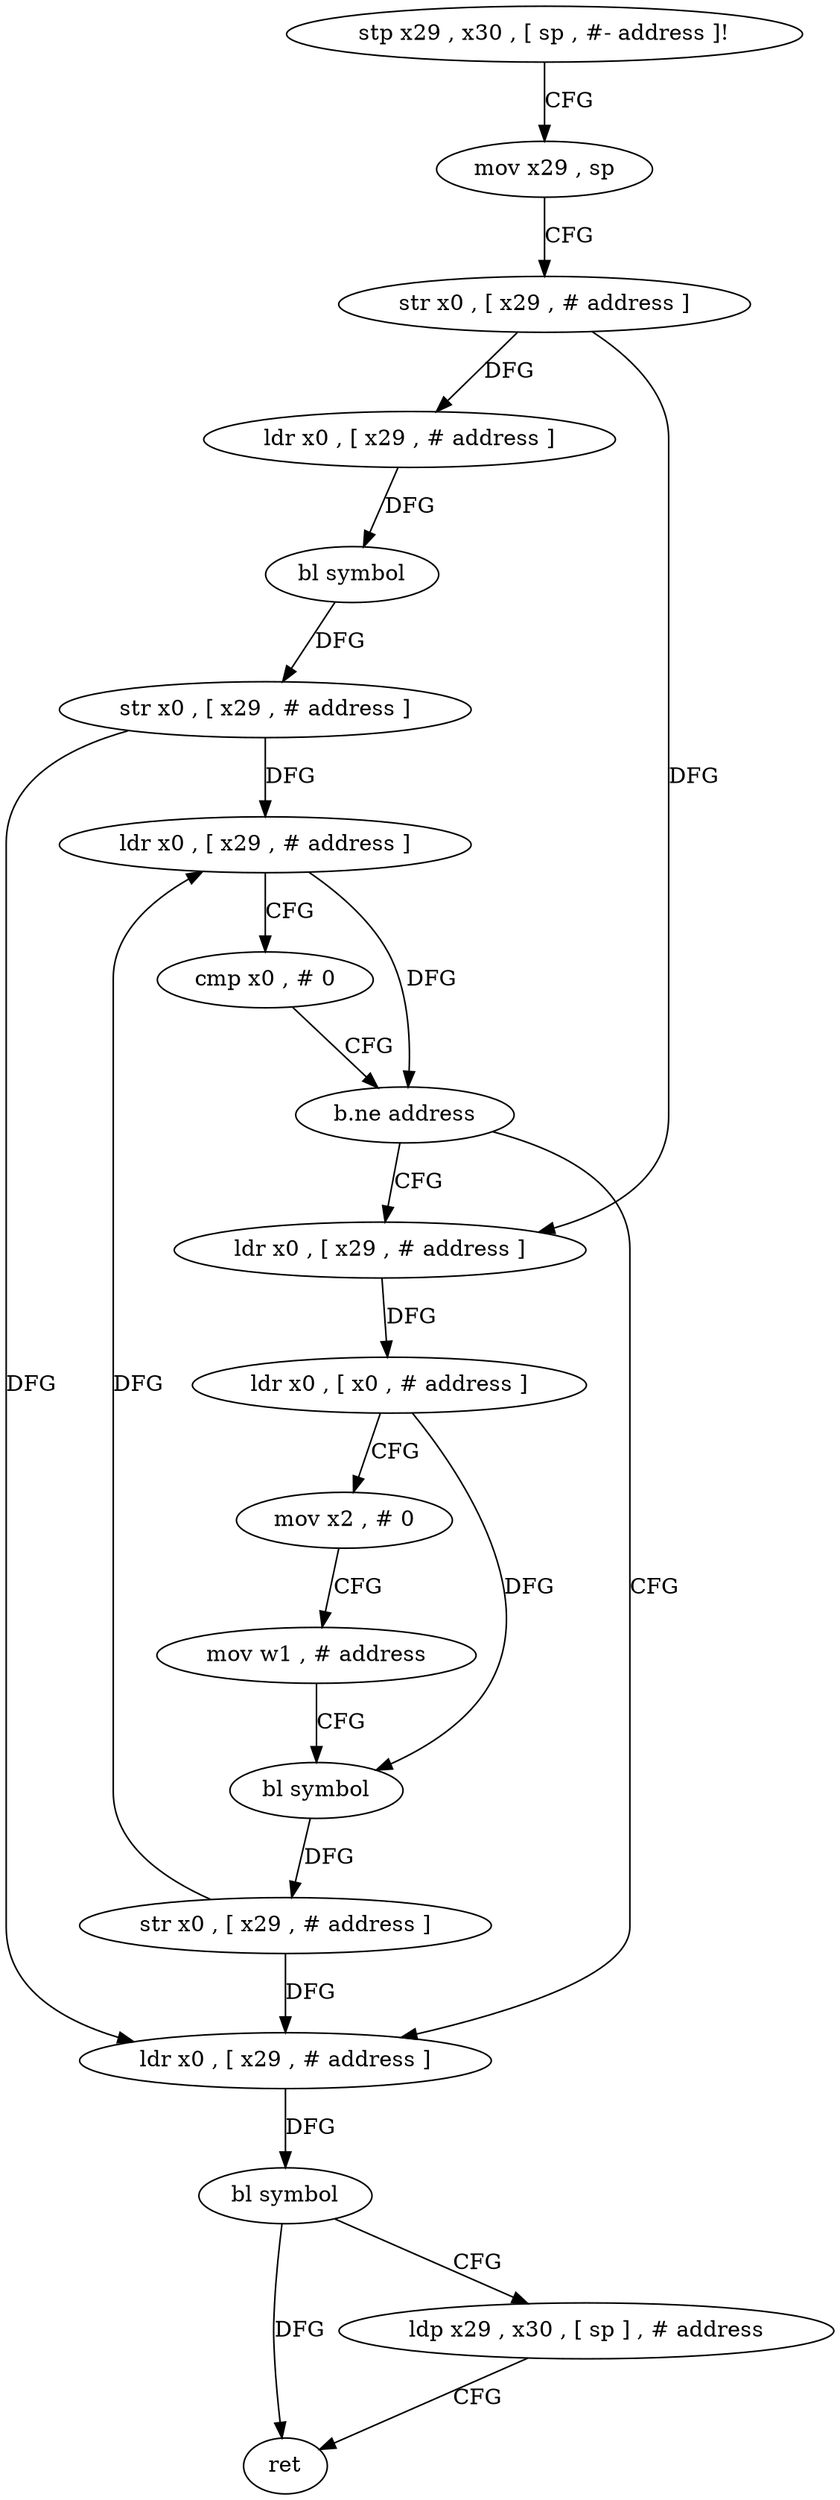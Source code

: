 digraph "func" {
"103604" [label = "stp x29 , x30 , [ sp , #- address ]!" ]
"103608" [label = "mov x29 , sp" ]
"103612" [label = "str x0 , [ x29 , # address ]" ]
"103616" [label = "ldr x0 , [ x29 , # address ]" ]
"103620" [label = "bl symbol" ]
"103624" [label = "str x0 , [ x29 , # address ]" ]
"103628" [label = "ldr x0 , [ x29 , # address ]" ]
"103632" [label = "cmp x0 , # 0" ]
"103636" [label = "b.ne address" ]
"103664" [label = "ldr x0 , [ x29 , # address ]" ]
"103640" [label = "ldr x0 , [ x29 , # address ]" ]
"103668" [label = "bl symbol" ]
"103672" [label = "ldp x29 , x30 , [ sp ] , # address" ]
"103676" [label = "ret" ]
"103644" [label = "ldr x0 , [ x0 , # address ]" ]
"103648" [label = "mov x2 , # 0" ]
"103652" [label = "mov w1 , # address" ]
"103656" [label = "bl symbol" ]
"103660" [label = "str x0 , [ x29 , # address ]" ]
"103604" -> "103608" [ label = "CFG" ]
"103608" -> "103612" [ label = "CFG" ]
"103612" -> "103616" [ label = "DFG" ]
"103612" -> "103640" [ label = "DFG" ]
"103616" -> "103620" [ label = "DFG" ]
"103620" -> "103624" [ label = "DFG" ]
"103624" -> "103628" [ label = "DFG" ]
"103624" -> "103664" [ label = "DFG" ]
"103628" -> "103632" [ label = "CFG" ]
"103628" -> "103636" [ label = "DFG" ]
"103632" -> "103636" [ label = "CFG" ]
"103636" -> "103664" [ label = "CFG" ]
"103636" -> "103640" [ label = "CFG" ]
"103664" -> "103668" [ label = "DFG" ]
"103640" -> "103644" [ label = "DFG" ]
"103668" -> "103672" [ label = "CFG" ]
"103668" -> "103676" [ label = "DFG" ]
"103672" -> "103676" [ label = "CFG" ]
"103644" -> "103648" [ label = "CFG" ]
"103644" -> "103656" [ label = "DFG" ]
"103648" -> "103652" [ label = "CFG" ]
"103652" -> "103656" [ label = "CFG" ]
"103656" -> "103660" [ label = "DFG" ]
"103660" -> "103664" [ label = "DFG" ]
"103660" -> "103628" [ label = "DFG" ]
}
